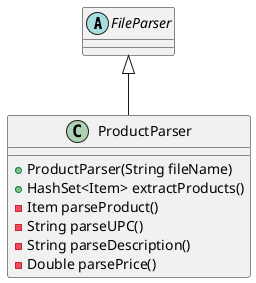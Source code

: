 @startuml productparser
abstract class FileParser
class ProductParser {
    + ProductParser(String fileName)
    + HashSet<Item> extractProducts()
    - Item parseProduct()
    - String parseUPC()
    - String parseDescription()
    - Double parsePrice()
}

FileParser <|-- ProductParser
@enduml